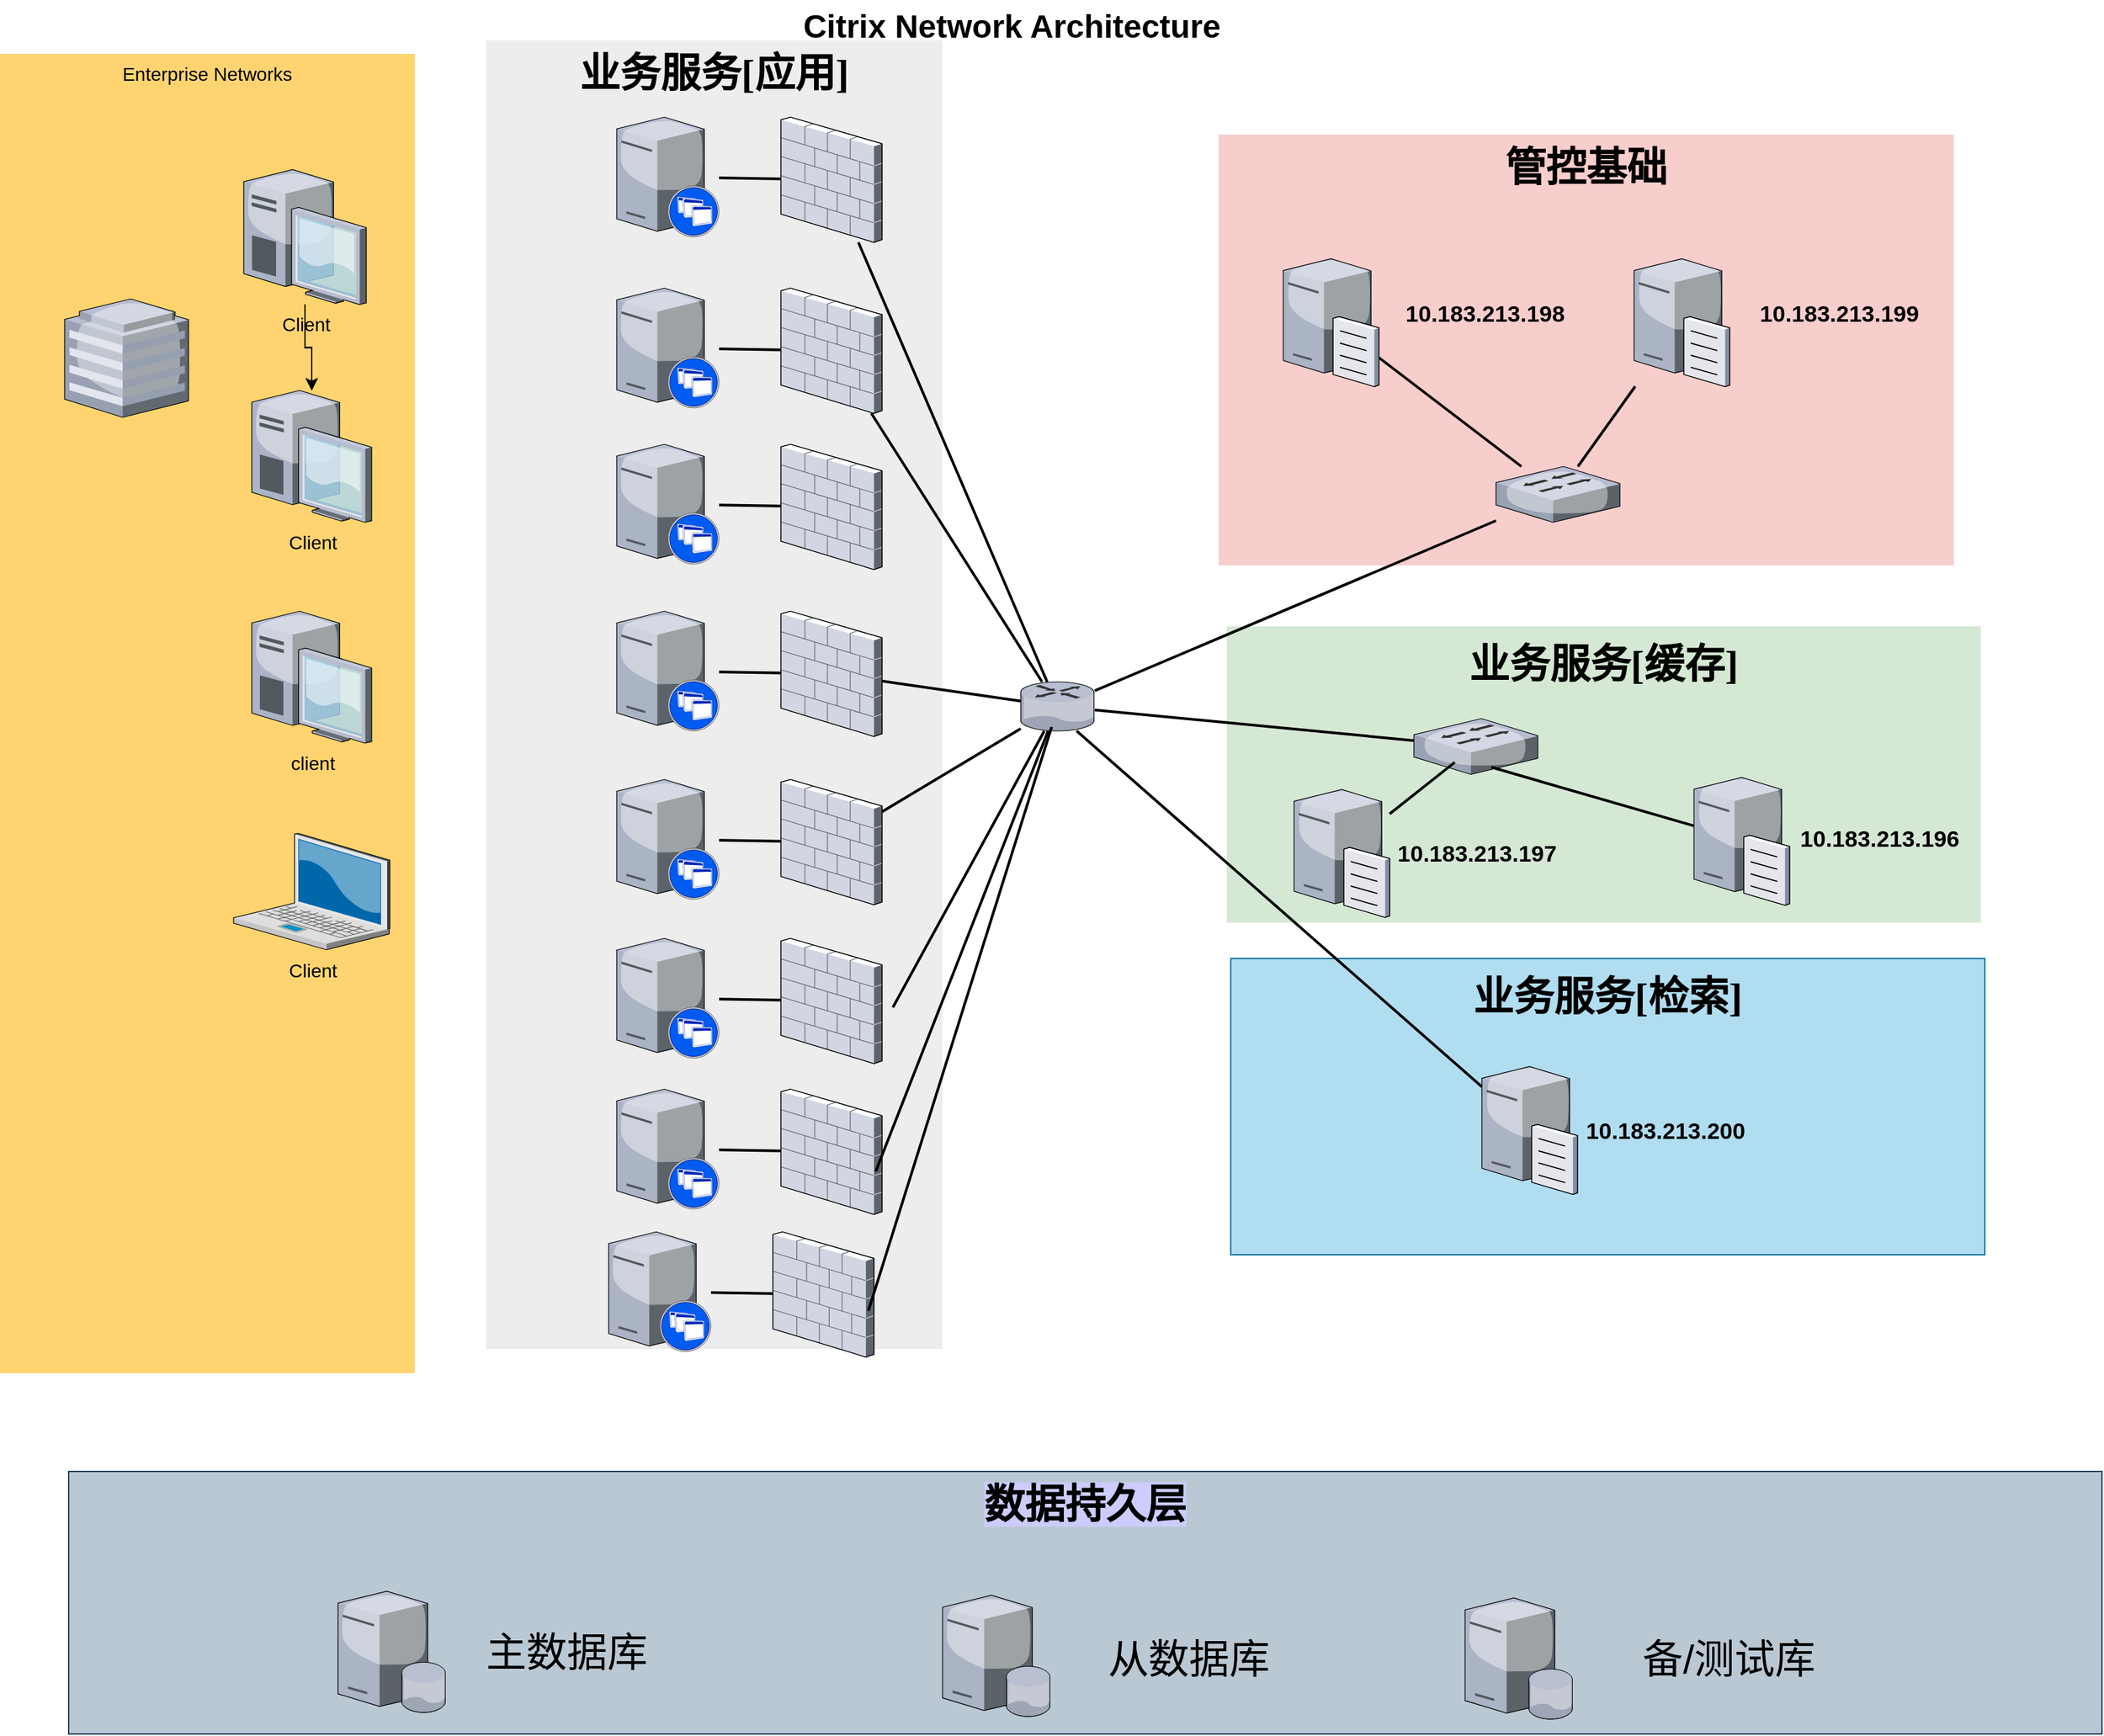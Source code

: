 <mxfile version="20.7.4" type="github">
  <diagram name="Page-1" id="e3a06f82-3646-2815-327d-82caf3d4e204">
    <mxGraphModel dx="2607" dy="1389" grid="1" gridSize="10" guides="1" tooltips="1" connect="1" arrows="1" fold="1" page="1" pageScale="1.5" pageWidth="1169" pageHeight="826" background="none" math="0" shadow="0">
      <root>
        <mxCell id="0" style=";html=1;" />
        <mxCell id="1" style=";html=1;" parent="0" />
        <mxCell id="6a7d8f32e03d9370-61" value="&lt;b&gt;&lt;font style=&quot;font-size: 30px;&quot;&gt;管控基础&lt;/font&gt;&lt;/b&gt;" style="whiteSpace=wrap;html=1;fillColor=#f8cecc;fontSize=14;strokeColor=none;verticalAlign=top;" parent="1" vertex="1">
          <mxGeometry x="1084" y="130" width="546" height="320" as="geometry" />
        </mxCell>
        <mxCell id="6a7d8f32e03d9370-60" value="&lt;p style=&quot;text-indent: 0pt; text-align: left; vertical-align: middle; line-height: 12pt;&quot; class=&quot;MsoNormal&quot;&gt;&lt;b style=&quot;font-size: 30px;&quot;&gt;&lt;font style=&quot;font-size: 30px;&quot;&gt;&lt;span style=&quot;font-family: 宋体;&quot;&gt;业务服务[&lt;/span&gt;&lt;/font&gt;&lt;/b&gt;&lt;b style=&quot;font-family: 宋体; background-color: initial; text-align: center;&quot;&gt;&lt;span style=&quot;font-size: 30px;&quot;&gt;缓存]&lt;/span&gt;&lt;/b&gt;&lt;/p&gt;" style="whiteSpace=wrap;html=1;fillColor=#d5e8d4;fontSize=14;strokeColor=none;verticalAlign=top;" parent="1" vertex="1">
          <mxGeometry x="1090" y="495.25" width="560" height="220" as="geometry" />
        </mxCell>
        <mxCell id="6a7d8f32e03d9370-59" value="&lt;b style=&quot;border-color: var(--border-color); text-align: left; font-size: 30px;&quot;&gt;&lt;font style=&quot;border-color: var(--border-color);&quot;&gt;&lt;span style=&quot;border-color: var(--border-color); font-family: 宋体;&quot;&gt;业务服务[应用&lt;/span&gt;&lt;/font&gt;&lt;/b&gt;&lt;b style=&quot;border-color: var(--border-color); background-color: initial; font-family: 宋体;&quot;&gt;&lt;span style=&quot;border-color: var(--border-color); font-size: 30px;&quot;&gt;]&lt;/span&gt;&lt;/b&gt;" style="whiteSpace=wrap;html=1;fillColor=#EDEDED;fontSize=14;strokeColor=none;verticalAlign=top;" parent="1" vertex="1">
          <mxGeometry x="540" y="60" width="339" height="972" as="geometry" />
        </mxCell>
        <mxCell id="6a7d8f32e03d9370-57" value="Enterprise Networks" style="whiteSpace=wrap;html=1;fillColor=#FFD470;gradientColor=none;fontSize=14;strokeColor=none;verticalAlign=top;" parent="1" vertex="1">
          <mxGeometry x="179" y="70" width="308" height="980" as="geometry" />
        </mxCell>
        <mxCell id="6a7d8f32e03d9370-2" value="Client" style="verticalLabelPosition=bottom;aspect=fixed;html=1;verticalAlign=top;strokeColor=none;shape=mxgraph.citrix.laptop_2;fillColor=#66B2FF;gradientColor=#0066CC;fontSize=14;" parent="1" vertex="1">
          <mxGeometry x="352.5" y="649" width="116" height="86.5" as="geometry" />
        </mxCell>
        <mxCell id="6a7d8f32e03d9370-3" value="client" style="verticalLabelPosition=bottom;aspect=fixed;html=1;verticalAlign=top;strokeColor=none;shape=mxgraph.citrix.desktop;fillColor=#66B2FF;gradientColor=#0066CC;fontSize=14;" parent="1" vertex="1">
          <mxGeometry x="366.0" y="484.0" width="89" height="98" as="geometry" />
        </mxCell>
        <mxCell id="6a7d8f32e03d9370-4" value="Client" style="verticalLabelPosition=bottom;aspect=fixed;html=1;verticalAlign=top;strokeColor=none;shape=mxgraph.citrix.desktop;fillColor=#66B2FF;gradientColor=#0066CC;fontSize=14;" parent="1" vertex="1">
          <mxGeometry x="366.0" y="320.0" width="89" height="98" as="geometry" />
        </mxCell>
        <mxCell id="AShqDRB2V2RO8msGJ4xt-4" value="" style="edgeStyle=orthogonalEdgeStyle;rounded=0;orthogonalLoop=1;jettySize=auto;html=1;" edge="1" parent="1" source="6a7d8f32e03d9370-5" target="6a7d8f32e03d9370-4">
          <mxGeometry relative="1" as="geometry" />
        </mxCell>
        <mxCell id="AShqDRB2V2RO8msGJ4xt-5" value="" style="edgeStyle=orthogonalEdgeStyle;rounded=0;orthogonalLoop=1;jettySize=auto;html=1;" edge="1" parent="1" source="6a7d8f32e03d9370-5" target="6a7d8f32e03d9370-4">
          <mxGeometry relative="1" as="geometry" />
        </mxCell>
        <mxCell id="AShqDRB2V2RO8msGJ4xt-6" value="" style="edgeStyle=orthogonalEdgeStyle;rounded=0;orthogonalLoop=1;jettySize=auto;html=1;" edge="1" parent="1" source="6a7d8f32e03d9370-5" target="6a7d8f32e03d9370-4">
          <mxGeometry relative="1" as="geometry" />
        </mxCell>
        <mxCell id="6a7d8f32e03d9370-5" value="Client" style="verticalLabelPosition=bottom;aspect=fixed;html=1;verticalAlign=top;strokeColor=none;shape=mxgraph.citrix.desktop;fillColor=#66B2FF;gradientColor=#0066CC;fontSize=14;" parent="1" vertex="1">
          <mxGeometry x="360" y="156" width="91" height="100.2" as="geometry" />
        </mxCell>
        <mxCell id="6a7d8f32e03d9370-39" style="edgeStyle=none;rounded=0;html=1;startSize=10;endSize=10;jettySize=auto;orthogonalLoop=1;fontSize=14;endArrow=none;endFill=0;strokeWidth=2;" parent="1" source="6a7d8f32e03d9370-8" target="6a7d8f32e03d9370-21" edge="1">
          <mxGeometry relative="1" as="geometry">
            <mxPoint x="737" y="760" as="targetPoint" />
          </mxGeometry>
        </mxCell>
        <mxCell id="6a7d8f32e03d9370-8" value="" style="verticalLabelPosition=bottom;aspect=fixed;html=1;verticalAlign=top;strokeColor=none;shape=mxgraph.citrix.xenapp_server;fillColor=#66B2FF;gradientColor=#0066CC;fontSize=14;" parent="1" vertex="1">
          <mxGeometry x="637.0" y="727" width="76" height="89" as="geometry" />
        </mxCell>
        <mxCell id="6a7d8f32e03d9370-40" style="edgeStyle=none;rounded=0;html=1;startSize=10;endSize=10;jettySize=auto;orthogonalLoop=1;fontSize=14;endArrow=none;endFill=0;strokeWidth=2;" parent="1" source="6a7d8f32e03d9370-9" target="6a7d8f32e03d9370-20" edge="1">
          <mxGeometry relative="1" as="geometry" />
        </mxCell>
        <mxCell id="6a7d8f32e03d9370-9" value="" style="verticalLabelPosition=bottom;aspect=fixed;html=1;verticalAlign=top;strokeColor=none;shape=mxgraph.citrix.xenapp_server;fillColor=#66B2FF;gradientColor=#0066CC;fontSize=14;" parent="1" vertex="1">
          <mxGeometry x="637.0" y="609" width="76" height="89" as="geometry" />
        </mxCell>
        <mxCell id="6a7d8f32e03d9370-41" style="edgeStyle=none;rounded=0;html=1;startSize=10;endSize=10;jettySize=auto;orthogonalLoop=1;fontSize=14;endArrow=none;endFill=0;strokeWidth=2;" parent="1" source="6a7d8f32e03d9370-10" target="6a7d8f32e03d9370-19" edge="1">
          <mxGeometry relative="1" as="geometry" />
        </mxCell>
        <mxCell id="6a7d8f32e03d9370-10" value="" style="verticalLabelPosition=bottom;aspect=fixed;html=1;verticalAlign=top;strokeColor=none;shape=mxgraph.citrix.xenapp_server;fillColor=#66B2FF;gradientColor=#0066CC;fontSize=14;" parent="1" vertex="1">
          <mxGeometry x="637.0" y="484" width="76" height="89" as="geometry" />
        </mxCell>
        <mxCell id="6a7d8f32e03d9370-42" style="edgeStyle=none;rounded=0;html=1;startSize=10;endSize=10;jettySize=auto;orthogonalLoop=1;fontSize=14;endArrow=none;endFill=0;strokeWidth=2;" parent="1" source="6a7d8f32e03d9370-11" target="6a7d8f32e03d9370-18" edge="1">
          <mxGeometry relative="1" as="geometry" />
        </mxCell>
        <mxCell id="6a7d8f32e03d9370-11" value="" style="verticalLabelPosition=bottom;aspect=fixed;html=1;verticalAlign=top;strokeColor=none;shape=mxgraph.citrix.xenapp_server;fillColor=#66B2FF;gradientColor=#0066CC;fontSize=14;" parent="1" vertex="1">
          <mxGeometry x="637.0" y="244" width="76" height="89" as="geometry" />
        </mxCell>
        <mxCell id="6a7d8f32e03d9370-43" style="edgeStyle=none;rounded=0;html=1;startSize=10;endSize=10;jettySize=auto;orthogonalLoop=1;fontSize=14;endArrow=none;endFill=0;strokeWidth=2;" parent="1" source="6a7d8f32e03d9370-12" target="6a7d8f32e03d9370-17" edge="1">
          <mxGeometry relative="1" as="geometry" />
        </mxCell>
        <mxCell id="6a7d8f32e03d9370-12" value="" style="verticalLabelPosition=bottom;aspect=fixed;html=1;verticalAlign=top;strokeColor=none;shape=mxgraph.citrix.xenapp_server;fillColor=#66B2FF;gradientColor=#0066CC;fontSize=14;" parent="1" vertex="1">
          <mxGeometry x="637.0" y="117" width="76" height="89" as="geometry" />
        </mxCell>
        <mxCell id="6a7d8f32e03d9370-52" style="edgeStyle=none;rounded=0;html=1;startSize=10;endSize=10;jettySize=auto;orthogonalLoop=1;fontSize=14;endArrow=none;endFill=0;strokeWidth=2;" parent="1" source="6a7d8f32e03d9370-13" target="6a7d8f32e03d9370-26" edge="1">
          <mxGeometry relative="1" as="geometry" />
        </mxCell>
        <mxCell id="6a7d8f32e03d9370-13" value="" style="verticalLabelPosition=bottom;aspect=fixed;html=1;verticalAlign=top;strokeColor=none;shape=mxgraph.citrix.router;fillColor=#66B2FF;gradientColor=#0066CC;fontSize=14;" parent="1" vertex="1">
          <mxGeometry x="937" y="536.5" width="55" height="36.5" as="geometry" />
        </mxCell>
        <mxCell id="6a7d8f32e03d9370-44" style="edgeStyle=none;rounded=0;html=1;startSize=10;endSize=10;jettySize=auto;orthogonalLoop=1;fontSize=14;endArrow=none;endFill=0;strokeWidth=2;" parent="1" source="6a7d8f32e03d9370-17" target="6a7d8f32e03d9370-13" edge="1">
          <mxGeometry relative="1" as="geometry" />
        </mxCell>
        <mxCell id="6a7d8f32e03d9370-17" value="" style="verticalLabelPosition=bottom;aspect=fixed;html=1;verticalAlign=top;strokeColor=none;shape=mxgraph.citrix.firewall;fillColor=#66B2FF;gradientColor=#0066CC;fontSize=14;" parent="1" vertex="1">
          <mxGeometry x="759" y="117" width="75" height="93" as="geometry" />
        </mxCell>
        <mxCell id="6a7d8f32e03d9370-45" style="edgeStyle=none;rounded=0;html=1;startSize=10;endSize=10;jettySize=auto;orthogonalLoop=1;fontSize=14;endArrow=none;endFill=0;strokeWidth=2;" parent="1" source="6a7d8f32e03d9370-18" target="6a7d8f32e03d9370-13" edge="1">
          <mxGeometry relative="1" as="geometry" />
        </mxCell>
        <mxCell id="6a7d8f32e03d9370-18" value="" style="verticalLabelPosition=bottom;aspect=fixed;html=1;verticalAlign=top;strokeColor=none;shape=mxgraph.citrix.firewall;fillColor=#66B2FF;gradientColor=#0066CC;fontSize=14;" parent="1" vertex="1">
          <mxGeometry x="759" y="244" width="75" height="93" as="geometry" />
        </mxCell>
        <mxCell id="6a7d8f32e03d9370-46" style="edgeStyle=none;rounded=0;html=1;startSize=10;endSize=10;jettySize=auto;orthogonalLoop=1;fontSize=14;endArrow=none;endFill=0;strokeWidth=2;" parent="1" source="6a7d8f32e03d9370-19" target="6a7d8f32e03d9370-13" edge="1">
          <mxGeometry relative="1" as="geometry" />
        </mxCell>
        <mxCell id="6a7d8f32e03d9370-19" value="" style="verticalLabelPosition=bottom;aspect=fixed;html=1;verticalAlign=top;strokeColor=none;shape=mxgraph.citrix.firewall;fillColor=#66B2FF;gradientColor=#0066CC;fontSize=14;" parent="1" vertex="1">
          <mxGeometry x="759" y="484" width="75" height="93" as="geometry" />
        </mxCell>
        <mxCell id="6a7d8f32e03d9370-47" style="edgeStyle=none;rounded=0;html=1;startSize=10;endSize=10;jettySize=auto;orthogonalLoop=1;fontSize=14;endArrow=none;endFill=0;strokeWidth=2;" parent="1" source="6a7d8f32e03d9370-20" target="6a7d8f32e03d9370-13" edge="1">
          <mxGeometry relative="1" as="geometry" />
        </mxCell>
        <mxCell id="6a7d8f32e03d9370-20" value="" style="verticalLabelPosition=bottom;aspect=fixed;html=1;verticalAlign=top;strokeColor=none;shape=mxgraph.citrix.firewall;fillColor=#66B2FF;gradientColor=#0066CC;fontSize=14;" parent="1" vertex="1">
          <mxGeometry x="759" y="609" width="75" height="93" as="geometry" />
        </mxCell>
        <mxCell id="6a7d8f32e03d9370-48" style="edgeStyle=none;rounded=0;html=1;startSize=10;endSize=10;jettySize=auto;orthogonalLoop=1;fontSize=14;endArrow=none;endFill=0;strokeWidth=2;exitX=1.108;exitY=0.551;exitDx=0;exitDy=0;exitPerimeter=0;" parent="1" source="6a7d8f32e03d9370-21" target="6a7d8f32e03d9370-13" edge="1">
          <mxGeometry relative="1" as="geometry" />
        </mxCell>
        <mxCell id="6a7d8f32e03d9370-21" value="" style="verticalLabelPosition=bottom;aspect=fixed;html=1;verticalAlign=top;strokeColor=none;shape=mxgraph.citrix.firewall;fillColor=#66B2FF;gradientColor=#0066CC;fontSize=14;" parent="1" vertex="1">
          <mxGeometry x="759" y="727" width="75" height="93" as="geometry" />
        </mxCell>
        <mxCell id="6a7d8f32e03d9370-24" value="" style="verticalLabelPosition=bottom;aspect=fixed;html=1;verticalAlign=top;strokeColor=none;shape=mxgraph.citrix.hq_enterprise;fillColor=#66B2FF;gradientColor=#0066CC;fontSize=14;" parent="1" vertex="1">
          <mxGeometry x="227" y="252" width="92" height="88" as="geometry" />
        </mxCell>
        <mxCell id="6a7d8f32e03d9370-53" style="edgeStyle=none;rounded=0;html=1;startSize=10;endSize=10;jettySize=auto;orthogonalLoop=1;fontSize=14;endArrow=none;endFill=0;strokeWidth=2;" parent="1" source="6a7d8f32e03d9370-26" target="AShqDRB2V2RO8msGJ4xt-2" edge="1">
          <mxGeometry relative="1" as="geometry">
            <mxPoint x="1234.498" y="409.0" as="targetPoint" />
          </mxGeometry>
        </mxCell>
        <mxCell id="6a7d8f32e03d9370-54" style="edgeStyle=none;rounded=0;html=1;startSize=10;endSize=10;jettySize=auto;orthogonalLoop=1;fontSize=14;endArrow=none;endFill=0;strokeWidth=2;" parent="1" source="6a7d8f32e03d9370-26" target="AShqDRB2V2RO8msGJ4xt-3" edge="1">
          <mxGeometry relative="1" as="geometry">
            <mxPoint x="1359" y="433.9" as="targetPoint" />
          </mxGeometry>
        </mxCell>
        <mxCell id="6a7d8f32e03d9370-26" value="" style="verticalLabelPosition=bottom;aspect=fixed;html=1;verticalAlign=top;strokeColor=none;shape=mxgraph.citrix.switch;fillColor=#66B2FF;gradientColor=#0066CC;fontSize=14;" parent="1" vertex="1">
          <mxGeometry x="1290" y="376.5" width="92" height="41.5" as="geometry" />
        </mxCell>
        <mxCell id="6a7d8f32e03d9370-62" value="Citrix Network Architecture" style="text;strokeColor=none;fillColor=none;html=1;fontSize=24;fontStyle=1;verticalAlign=middle;align=center;" parent="1" vertex="1">
          <mxGeometry x="499" y="30" width="861" height="40" as="geometry" />
        </mxCell>
        <mxCell id="AShqDRB2V2RO8msGJ4xt-2" value="" style="verticalLabelPosition=bottom;sketch=0;aspect=fixed;html=1;verticalAlign=top;align=center;outlineConnect=0;shape=mxgraph.citrix.file_server;labelBackgroundColor=none;" vertex="1" parent="1">
          <mxGeometry x="1132" y="220" width="71" height="97" as="geometry" />
        </mxCell>
        <mxCell id="AShqDRB2V2RO8msGJ4xt-3" value="" style="verticalLabelPosition=bottom;sketch=0;aspect=fixed;html=1;verticalAlign=top;strokeColor=none;align=center;outlineConnect=0;shape=mxgraph.citrix.file_server;" vertex="1" parent="1">
          <mxGeometry x="1392.5" y="220" width="71" height="97" as="geometry" />
        </mxCell>
        <mxCell id="AShqDRB2V2RO8msGJ4xt-8" value="10.183.213.198" style="text;strokeColor=none;align=center;fillColor=none;html=1;verticalAlign=middle;whiteSpace=wrap;rounded=0;labelBackgroundColor=none;fontSize=17;fontStyle=1" vertex="1" parent="1">
          <mxGeometry x="1217" y="249" width="130" height="30" as="geometry" />
        </mxCell>
        <mxCell id="AShqDRB2V2RO8msGJ4xt-11" value="10.183.213.199" style="text;strokeColor=none;align=center;fillColor=none;html=1;verticalAlign=middle;whiteSpace=wrap;rounded=0;labelBackgroundColor=none;fontSize=17;fontStyle=1" vertex="1" parent="1">
          <mxGeometry x="1480" y="249" width="130" height="30" as="geometry" />
        </mxCell>
        <mxCell id="AShqDRB2V2RO8msGJ4xt-13" value="&lt;b&gt;&lt;font style=&quot;font-size: 30px; background-color: rgb(204, 204, 255);&quot;&gt;数据持久层&lt;/font&gt;&lt;/b&gt;" style="whiteSpace=wrap;html=1;fontSize=14;verticalAlign=top;fillColor=#bac8d3;strokeColor=#23445d;" vertex="1" parent="1">
          <mxGeometry x="230" y="1123" width="1510" height="195" as="geometry" />
        </mxCell>
        <mxCell id="AShqDRB2V2RO8msGJ4xt-16" value="" style="verticalLabelPosition=bottom;sketch=0;aspect=fixed;html=1;verticalAlign=top;strokeColor=none;align=center;outlineConnect=0;shape=mxgraph.citrix.database_server;labelBackgroundColor=none;fontSize=30;" vertex="1" parent="1">
          <mxGeometry x="430" y="1212" width="80" height="90" as="geometry" />
        </mxCell>
        <mxCell id="AShqDRB2V2RO8msGJ4xt-17" value="" style="verticalLabelPosition=bottom;sketch=0;aspect=fixed;html=1;verticalAlign=top;strokeColor=none;align=center;outlineConnect=0;shape=mxgraph.citrix.database_server;labelBackgroundColor=none;fontSize=30;" vertex="1" parent="1">
          <mxGeometry x="1267" y="1217" width="80" height="90" as="geometry" />
        </mxCell>
        <mxCell id="AShqDRB2V2RO8msGJ4xt-18" value="" style="verticalLabelPosition=bottom;sketch=0;aspect=fixed;html=1;verticalAlign=top;strokeColor=none;align=center;outlineConnect=0;shape=mxgraph.citrix.database_server;labelBackgroundColor=none;fontSize=30;" vertex="1" parent="1">
          <mxGeometry x="879" y="1215" width="80" height="90" as="geometry" />
        </mxCell>
        <mxCell id="AShqDRB2V2RO8msGJ4xt-19" value="主数据库" style="text;strokeColor=none;align=center;fillColor=none;html=1;verticalAlign=middle;whiteSpace=wrap;rounded=0;labelBackgroundColor=none;fontSize=30;" vertex="1" parent="1">
          <mxGeometry x="530" y="1242" width="140" height="30" as="geometry" />
        </mxCell>
        <mxCell id="AShqDRB2V2RO8msGJ4xt-20" value="从数据库" style="text;strokeColor=none;align=center;fillColor=none;html=1;verticalAlign=middle;whiteSpace=wrap;rounded=0;labelBackgroundColor=none;fontSize=30;" vertex="1" parent="1">
          <mxGeometry x="992" y="1247" width="140" height="30" as="geometry" />
        </mxCell>
        <mxCell id="AShqDRB2V2RO8msGJ4xt-21" value="备/测试库" style="text;strokeColor=none;align=center;fillColor=none;html=1;verticalAlign=middle;whiteSpace=wrap;rounded=0;labelBackgroundColor=none;fontSize=30;" vertex="1" parent="1">
          <mxGeometry x="1392.5" y="1247" width="140" height="30" as="geometry" />
        </mxCell>
        <mxCell id="AShqDRB2V2RO8msGJ4xt-22" value="" style="verticalLabelPosition=bottom;sketch=0;aspect=fixed;html=1;verticalAlign=top;align=center;outlineConnect=0;shape=mxgraph.citrix.file_server;labelBackgroundColor=none;" vertex="1" parent="1">
          <mxGeometry x="1437" y="605.25" width="71" height="97" as="geometry" />
        </mxCell>
        <mxCell id="AShqDRB2V2RO8msGJ4xt-23" value="10.183.213.196" style="text;strokeColor=none;align=center;fillColor=none;html=1;verticalAlign=middle;whiteSpace=wrap;rounded=0;labelBackgroundColor=none;fontSize=17;fontStyle=1" vertex="1" parent="1">
          <mxGeometry x="1510" y="638.75" width="130" height="30" as="geometry" />
        </mxCell>
        <mxCell id="AShqDRB2V2RO8msGJ4xt-24" value="" style="verticalLabelPosition=bottom;sketch=0;aspect=fixed;html=1;verticalAlign=top;align=center;outlineConnect=0;shape=mxgraph.citrix.file_server;labelBackgroundColor=none;" vertex="1" parent="1">
          <mxGeometry x="1140" y="614.25" width="71" height="97" as="geometry" />
        </mxCell>
        <mxCell id="AShqDRB2V2RO8msGJ4xt-25" value="10.183.213.197" style="text;strokeColor=none;align=center;fillColor=none;html=1;verticalAlign=middle;whiteSpace=wrap;rounded=0;labelBackgroundColor=none;fontSize=17;fontStyle=1" vertex="1" parent="1">
          <mxGeometry x="1211" y="649.75" width="130" height="30" as="geometry" />
        </mxCell>
        <mxCell id="AShqDRB2V2RO8msGJ4xt-26" value="" style="verticalLabelPosition=bottom;aspect=fixed;html=1;verticalAlign=top;strokeColor=none;shape=mxgraph.citrix.switch;fillColor=#66B2FF;gradientColor=#0066CC;fontSize=14;" vertex="1" parent="1">
          <mxGeometry x="1229" y="563.75" width="92" height="41.5" as="geometry" />
        </mxCell>
        <mxCell id="AShqDRB2V2RO8msGJ4xt-29" style="edgeStyle=none;rounded=0;html=1;startSize=10;endSize=10;jettySize=auto;orthogonalLoop=1;fontSize=14;endArrow=none;endFill=0;strokeWidth=2;entryX=0.33;entryY=0.783;entryDx=0;entryDy=0;entryPerimeter=0;" edge="1" parent="1" source="AShqDRB2V2RO8msGJ4xt-24" target="AShqDRB2V2RO8msGJ4xt-26">
          <mxGeometry relative="1" as="geometry">
            <mxPoint x="1048" y="410.959" as="sourcePoint" />
            <mxPoint x="1300" y="595.25" as="targetPoint" />
          </mxGeometry>
        </mxCell>
        <mxCell id="AShqDRB2V2RO8msGJ4xt-30" style="edgeStyle=none;rounded=0;html=1;startSize=10;endSize=10;jettySize=auto;orthogonalLoop=1;fontSize=14;endArrow=none;endFill=0;strokeWidth=2;entryX=0.626;entryY=0.871;entryDx=0;entryDy=0;entryPerimeter=0;" edge="1" parent="1" source="AShqDRB2V2RO8msGJ4xt-22" target="AShqDRB2V2RO8msGJ4xt-26">
          <mxGeometry relative="1" as="geometry">
            <mxPoint x="1221.0" y="653.859" as="sourcePoint" />
            <mxPoint x="1327.56" y="597.156" as="targetPoint" />
          </mxGeometry>
        </mxCell>
        <mxCell id="AShqDRB2V2RO8msGJ4xt-32" style="edgeStyle=none;rounded=0;html=1;startSize=10;endSize=10;jettySize=auto;orthogonalLoop=1;fontSize=14;endArrow=none;endFill=0;strokeWidth=2;" edge="1" parent="1" source="6a7d8f32e03d9370-13" target="AShqDRB2V2RO8msGJ4xt-26">
          <mxGeometry relative="1" as="geometry">
            <mxPoint x="1038" y="605.709" as="sourcePoint" />
            <mxPoint x="1185.0" y="554.709" as="targetPoint" />
          </mxGeometry>
        </mxCell>
        <mxCell id="AShqDRB2V2RO8msGJ4xt-33" value="&lt;p style=&quot;text-indent: 0pt; text-align: left; vertical-align: middle; line-height: 12pt;&quot; class=&quot;MsoNormal&quot;&gt;&lt;b style=&quot;font-size: 30px;&quot;&gt;&lt;font style=&quot;font-size: 30px;&quot;&gt;&lt;span style=&quot;font-family: 宋体;&quot;&gt;业务服务[检索&lt;/span&gt;&lt;/font&gt;&lt;/b&gt;&lt;b style=&quot;font-family: 宋体; background-color: initial; text-align: center;&quot;&gt;&lt;span style=&quot;font-size: 30px;&quot;&gt;]&lt;/span&gt;&lt;/b&gt;&lt;/p&gt;" style="whiteSpace=wrap;html=1;fillColor=#b1ddf0;fontSize=14;strokeColor=#10739e;verticalAlign=top;" vertex="1" parent="1">
          <mxGeometry x="1093" y="742" width="560" height="220" as="geometry" />
        </mxCell>
        <mxCell id="AShqDRB2V2RO8msGJ4xt-34" value="" style="verticalLabelPosition=bottom;sketch=0;aspect=fixed;html=1;verticalAlign=top;align=center;outlineConnect=0;shape=mxgraph.citrix.file_server;labelBackgroundColor=none;" vertex="1" parent="1">
          <mxGeometry x="1279.5" y="820" width="71" height="97" as="geometry" />
        </mxCell>
        <mxCell id="AShqDRB2V2RO8msGJ4xt-35" value="10.183.213.200" style="text;strokeColor=none;align=center;fillColor=none;html=1;verticalAlign=middle;whiteSpace=wrap;rounded=0;labelBackgroundColor=none;fontSize=17;fontStyle=1" vertex="1" parent="1">
          <mxGeometry x="1350.5" y="855.5" width="130" height="30" as="geometry" />
        </mxCell>
        <mxCell id="AShqDRB2V2RO8msGJ4xt-39" style="edgeStyle=none;rounded=0;html=1;startSize=10;endSize=10;jettySize=auto;orthogonalLoop=1;fontSize=14;endArrow=none;endFill=0;strokeWidth=2;exitX=0.754;exitY=0.995;exitDx=0;exitDy=0;exitPerimeter=0;" edge="1" parent="1" source="6a7d8f32e03d9370-13" target="AShqDRB2V2RO8msGJ4xt-34">
          <mxGeometry relative="1" as="geometry">
            <mxPoint x="960" y="564" as="sourcePoint" />
            <mxPoint x="1246.579" y="573.75" as="targetPoint" />
          </mxGeometry>
        </mxCell>
        <mxCell id="AShqDRB2V2RO8msGJ4xt-40" style="edgeStyle=none;rounded=0;html=1;startSize=10;endSize=10;jettySize=auto;orthogonalLoop=1;fontSize=14;endArrow=none;endFill=0;strokeWidth=2;" edge="1" parent="1" source="AShqDRB2V2RO8msGJ4xt-41" target="AShqDRB2V2RO8msGJ4xt-42">
          <mxGeometry relative="1" as="geometry">
            <mxPoint x="737" y="872" as="targetPoint" />
          </mxGeometry>
        </mxCell>
        <mxCell id="AShqDRB2V2RO8msGJ4xt-41" value="" style="verticalLabelPosition=bottom;aspect=fixed;html=1;verticalAlign=top;strokeColor=none;shape=mxgraph.citrix.xenapp_server;fillColor=#66B2FF;gradientColor=#0066CC;fontSize=14;" vertex="1" parent="1">
          <mxGeometry x="637.0" y="839" width="76" height="89" as="geometry" />
        </mxCell>
        <mxCell id="AShqDRB2V2RO8msGJ4xt-42" value="" style="verticalLabelPosition=bottom;aspect=fixed;html=1;verticalAlign=top;strokeColor=none;shape=mxgraph.citrix.firewall;fillColor=#66B2FF;gradientColor=#0066CC;fontSize=14;" vertex="1" parent="1">
          <mxGeometry x="759" y="839" width="75" height="93" as="geometry" />
        </mxCell>
        <mxCell id="AShqDRB2V2RO8msGJ4xt-46" style="edgeStyle=none;rounded=0;html=1;startSize=10;endSize=10;jettySize=auto;orthogonalLoop=1;fontSize=14;endArrow=none;endFill=0;strokeWidth=2;" edge="1" parent="1" source="AShqDRB2V2RO8msGJ4xt-47" target="AShqDRB2V2RO8msGJ4xt-48">
          <mxGeometry relative="1" as="geometry" />
        </mxCell>
        <mxCell id="AShqDRB2V2RO8msGJ4xt-47" value="" style="verticalLabelPosition=bottom;aspect=fixed;html=1;verticalAlign=top;strokeColor=none;shape=mxgraph.citrix.xenapp_server;fillColor=#66B2FF;gradientColor=#0066CC;fontSize=14;" vertex="1" parent="1">
          <mxGeometry x="637.0" y="360" width="76" height="89" as="geometry" />
        </mxCell>
        <mxCell id="AShqDRB2V2RO8msGJ4xt-48" value="" style="verticalLabelPosition=bottom;aspect=fixed;html=1;verticalAlign=top;strokeColor=none;shape=mxgraph.citrix.firewall;fillColor=#66B2FF;gradientColor=#0066CC;fontSize=14;" vertex="1" parent="1">
          <mxGeometry x="759" y="360" width="75" height="93" as="geometry" />
        </mxCell>
        <mxCell id="AShqDRB2V2RO8msGJ4xt-49" style="edgeStyle=none;rounded=0;html=1;startSize=10;endSize=10;jettySize=auto;orthogonalLoop=1;fontSize=14;endArrow=none;endFill=0;strokeWidth=2;" edge="1" parent="1" source="AShqDRB2V2RO8msGJ4xt-50" target="AShqDRB2V2RO8msGJ4xt-51">
          <mxGeometry relative="1" as="geometry">
            <mxPoint x="731" y="978" as="targetPoint" />
          </mxGeometry>
        </mxCell>
        <mxCell id="AShqDRB2V2RO8msGJ4xt-50" value="" style="verticalLabelPosition=bottom;aspect=fixed;html=1;verticalAlign=top;strokeColor=none;shape=mxgraph.citrix.xenapp_server;fillColor=#66B2FF;gradientColor=#0066CC;fontSize=14;" vertex="1" parent="1">
          <mxGeometry x="631.0" y="945" width="76" height="89" as="geometry" />
        </mxCell>
        <mxCell id="AShqDRB2V2RO8msGJ4xt-51" value="" style="verticalLabelPosition=bottom;aspect=fixed;html=1;verticalAlign=top;strokeColor=none;shape=mxgraph.citrix.firewall;fillColor=#66B2FF;gradientColor=#0066CC;fontSize=14;" vertex="1" parent="1">
          <mxGeometry x="753" y="945" width="75" height="93" as="geometry" />
        </mxCell>
        <mxCell id="AShqDRB2V2RO8msGJ4xt-52" style="edgeStyle=none;rounded=0;html=1;startSize=10;endSize=10;jettySize=auto;orthogonalLoop=1;fontSize=14;endArrow=none;endFill=0;strokeWidth=2;exitX=0.938;exitY=0.657;exitDx=0;exitDy=0;exitPerimeter=0;" edge="1" parent="1" source="AShqDRB2V2RO8msGJ4xt-42" target="6a7d8f32e03d9370-13">
          <mxGeometry relative="1" as="geometry">
            <mxPoint x="842.212" y="737" as="sourcePoint" />
            <mxPoint x="960.484" y="583" as="targetPoint" />
          </mxGeometry>
        </mxCell>
        <mxCell id="AShqDRB2V2RO8msGJ4xt-53" style="edgeStyle=none;rounded=0;html=1;startSize=10;endSize=10;jettySize=auto;orthogonalLoop=1;fontSize=14;endArrow=none;endFill=0;strokeWidth=2;exitX=0.945;exitY=0.631;exitDx=0;exitDy=0;exitPerimeter=0;" edge="1" parent="1" source="AShqDRB2V2RO8msGJ4xt-51">
          <mxGeometry relative="1" as="geometry">
            <mxPoint x="839.35" y="910.101" as="sourcePoint" />
            <mxPoint x="960" y="570" as="targetPoint" />
          </mxGeometry>
        </mxCell>
      </root>
    </mxGraphModel>
  </diagram>
</mxfile>
